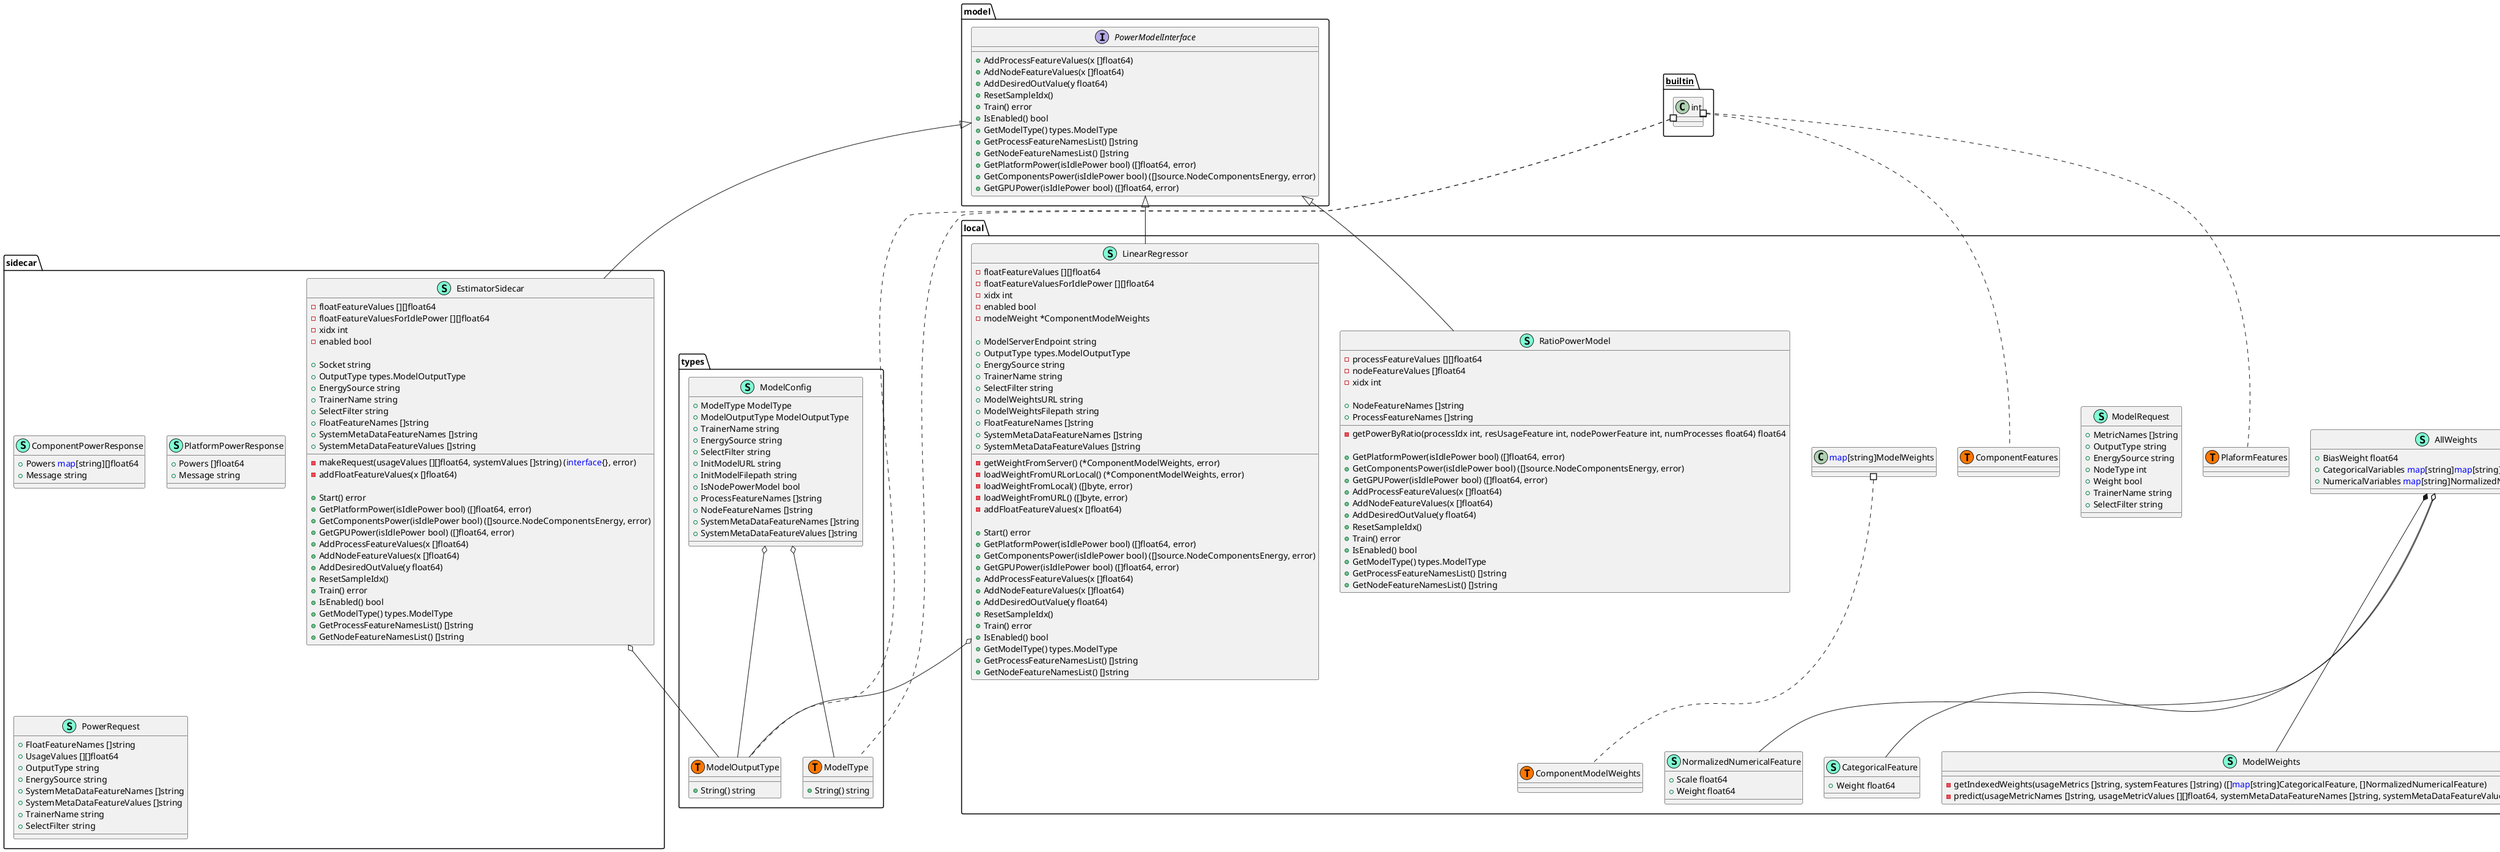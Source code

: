 @startuml
namespace local {
    class AllWeights << (S,Aquamarine) >> {
        + BiasWeight float64
        + CategoricalVariables <font color=blue>map</font>[string]<font color=blue>map</font>[string]CategoricalFeature
        + NumericalVariables <font color=blue>map</font>[string]NormalizedNumericalFeature

    }
    class CategoricalFeature << (S,Aquamarine) >> {
        + Weight float64

    }
    class LinearRegressor << (S,Aquamarine) >> {
        - floatFeatureValues [][]float64
        - floatFeatureValuesForIdlePower [][]float64
        - xidx int
        - enabled bool
        - modelWeight *ComponentModelWeights

        + ModelServerEndpoint string
        + OutputType types.ModelOutputType
        + EnergySource string
        + TrainerName string
        + SelectFilter string
        + ModelWeightsURL string
        + ModelWeightsFilepath string
        + FloatFeatureNames []string
        + SystemMetaDataFeatureNames []string
        + SystemMetaDataFeatureValues []string

        - getWeightFromServer() (*ComponentModelWeights, error)
        - loadWeightFromURLorLocal() (*ComponentModelWeights, error)
        - loadWeightFromLocal() ([]byte, error)
        - loadWeightFromURL() ([]byte, error)
        - addFloatFeatureValues(x []float64) 

        + Start() error
        + GetPlatformPower(isIdlePower bool) ([]float64, error)
        + GetComponentsPower(isIdlePower bool) ([]source.NodeComponentsEnergy, error)
        + GetGPUPower(isIdlePower bool) ([]float64, error)
        + AddProcessFeatureValues(x []float64) 
        + AddNodeFeatureValues(x []float64) 
        + AddDesiredOutValue(y float64) 
        + ResetSampleIdx() 
        + Train() error
        + IsEnabled() bool
        + GetModelType() types.ModelType
        + GetProcessFeatureNamesList() []string
        + GetNodeFeatureNamesList() []string

    }
    class ModelRequest << (S,Aquamarine) >> {
        + MetricNames []string
        + OutputType string
        + EnergySource string
        + NodeType int
        + Weight bool
        + TrainerName string
        + SelectFilter string

    }
    class ModelWeights << (S,Aquamarine) >> {
        - getIndexedWeights(usageMetrics []string, systemFeatures []string) ([]<font color=blue>map</font>[string]CategoricalFeature, []NormalizedNumericalFeature)
        - predict(usageMetricNames []string, usageMetricValues [][]float64, systemMetaDataFeatureNames []string, systemMetaDataFeatureValues []string) []float64

    }
    class NormalizedNumericalFeature << (S,Aquamarine) >> {
        + Scale float64
        + Weight float64

    }
    class RatioPowerModel << (S,Aquamarine) >> {
        - processFeatureValues [][]float64
        - nodeFeatureValues []float64
        - xidx int

        + NodeFeatureNames []string
        + ProcessFeatureNames []string

        - getPowerByRatio(processIdx int, resUsageFeature int, nodePowerFeature int, numProcesses float64) float64

        + GetPlatformPower(isIdlePower bool) ([]float64, error)
        + GetComponentsPower(isIdlePower bool) ([]source.NodeComponentsEnergy, error)
        + GetGPUPower(isIdlePower bool) ([]float64, error)
        + AddProcessFeatureValues(x []float64) 
        + AddNodeFeatureValues(x []float64) 
        + AddDesiredOutValue(y float64) 
        + ResetSampleIdx() 
        + Train() error
        + IsEnabled() bool
        + GetModelType() types.ModelType
        + GetProcessFeatureNamesList() []string
        + GetNodeFeatureNamesList() []string

    }
    class local.ComponentFeatures << (T, #FF7700) >>  {
    }
    class local.ComponentModelWeights << (T, #FF7700) >>  {
    }
    class local.PlaformFeatures << (T, #FF7700) >>  {
    }
}
"local.AllWeights" *-- "local.ModelWeights"

"model.PowerModelInterface" <|-- "local.LinearRegressor"
"model.PowerModelInterface" <|-- "local.RatioPowerModel"

"local.AllWeights" o-- "local.CategoricalFeature"
"local.AllWeights" o-- "local.NormalizedNumericalFeature"
"local.LinearRegressor" o-- "types.ModelOutputType"

namespace model {
    interface PowerModelInterface  {
        + AddProcessFeatureValues(x []float64) 
        + AddNodeFeatureValues(x []float64) 
        + AddDesiredOutValue(y float64) 
        + ResetSampleIdx() 
        + Train() error
        + IsEnabled() bool
        + GetModelType() types.ModelType
        + GetProcessFeatureNamesList() []string
        + GetNodeFeatureNamesList() []string
        + GetPlatformPower(isIdlePower bool) ([]float64, error)
        + GetComponentsPower(isIdlePower bool) ([]source.NodeComponentsEnergy, error)
        + GetGPUPower(isIdlePower bool) ([]float64, error)

    }
}



namespace sidecar {
    class ComponentPowerResponse << (S,Aquamarine) >> {
        + Powers <font color=blue>map</font>[string][]float64
        + Message string

    }
    class EstimatorSidecar << (S,Aquamarine) >> {
        - floatFeatureValues [][]float64
        - floatFeatureValuesForIdlePower [][]float64
        - xidx int
        - enabled bool

        + Socket string
        + OutputType types.ModelOutputType
        + EnergySource string
        + TrainerName string
        + SelectFilter string
        + FloatFeatureNames []string
        + SystemMetaDataFeatureNames []string
        + SystemMetaDataFeatureValues []string

        - makeRequest(usageValues [][]float64, systemValues []string) (<font color=blue>interface</font>{}, error)
        - addFloatFeatureValues(x []float64) 

        + Start() error
        + GetPlatformPower(isIdlePower bool) ([]float64, error)
        + GetComponentsPower(isIdlePower bool) ([]source.NodeComponentsEnergy, error)
        + GetGPUPower(isIdlePower bool) ([]float64, error)
        + AddProcessFeatureValues(x []float64) 
        + AddNodeFeatureValues(x []float64) 
        + AddDesiredOutValue(y float64) 
        + ResetSampleIdx() 
        + Train() error
        + IsEnabled() bool
        + GetModelType() types.ModelType
        + GetProcessFeatureNamesList() []string
        + GetNodeFeatureNamesList() []string

    }
    class PlatformPowerResponse << (S,Aquamarine) >> {
        + Powers []float64
        + Message string

    }
    class PowerRequest << (S,Aquamarine) >> {
        + FloatFeatureNames []string
        + UsageValues [][]float64
        + OutputType string
        + EnergySource string
        + SystemMetaDataFeatureNames []string
        + SystemMetaDataFeatureValues []string
        + TrainerName string
        + SelectFilter string

    }
}

"model.PowerModelInterface" <|-- "sidecar.EstimatorSidecar"

"sidecar.EstimatorSidecar" o-- "types.ModelOutputType"

namespace types {
    class ModelConfig << (S,Aquamarine) >> {
        + ModelType ModelType
        + ModelOutputType ModelOutputType
        + TrainerName string
        + EnergySource string
        + SelectFilter string
        + InitModelURL string
        + InitModelFilepath string
        + IsNodePowerModel bool
        + ProcessFeatureNames []string
        + NodeFeatureNames []string
        + SystemMetaDataFeatureNames []string
        + SystemMetaDataFeatureValues []string

    }
    class ModelOutputType << (S,Aquamarine) >> {
        + String() string

    }
    class ModelType << (S,Aquamarine) >> {
        + String() string

    }
    class types.ModelOutputType << (T, #FF7700) >>  {
    }
    class types.ModelType << (T, #FF7700) >>  {
    }
}


"types.ModelConfig" o-- "types.ModelOutputType"
"types.ModelConfig" o-- "types.ModelType"

"__builtin__.int" #.. "local.ComponentFeatures"
"__builtin__.int" #.. "local.PlaformFeatures"
"__builtin__.int" #.. "types.ModelOutputType"
"__builtin__.int" #.. "types.ModelType"
"local.<font color=blue>map</font>[string]ModelWeights" #.. "local.ComponentModelWeights"
@enduml
